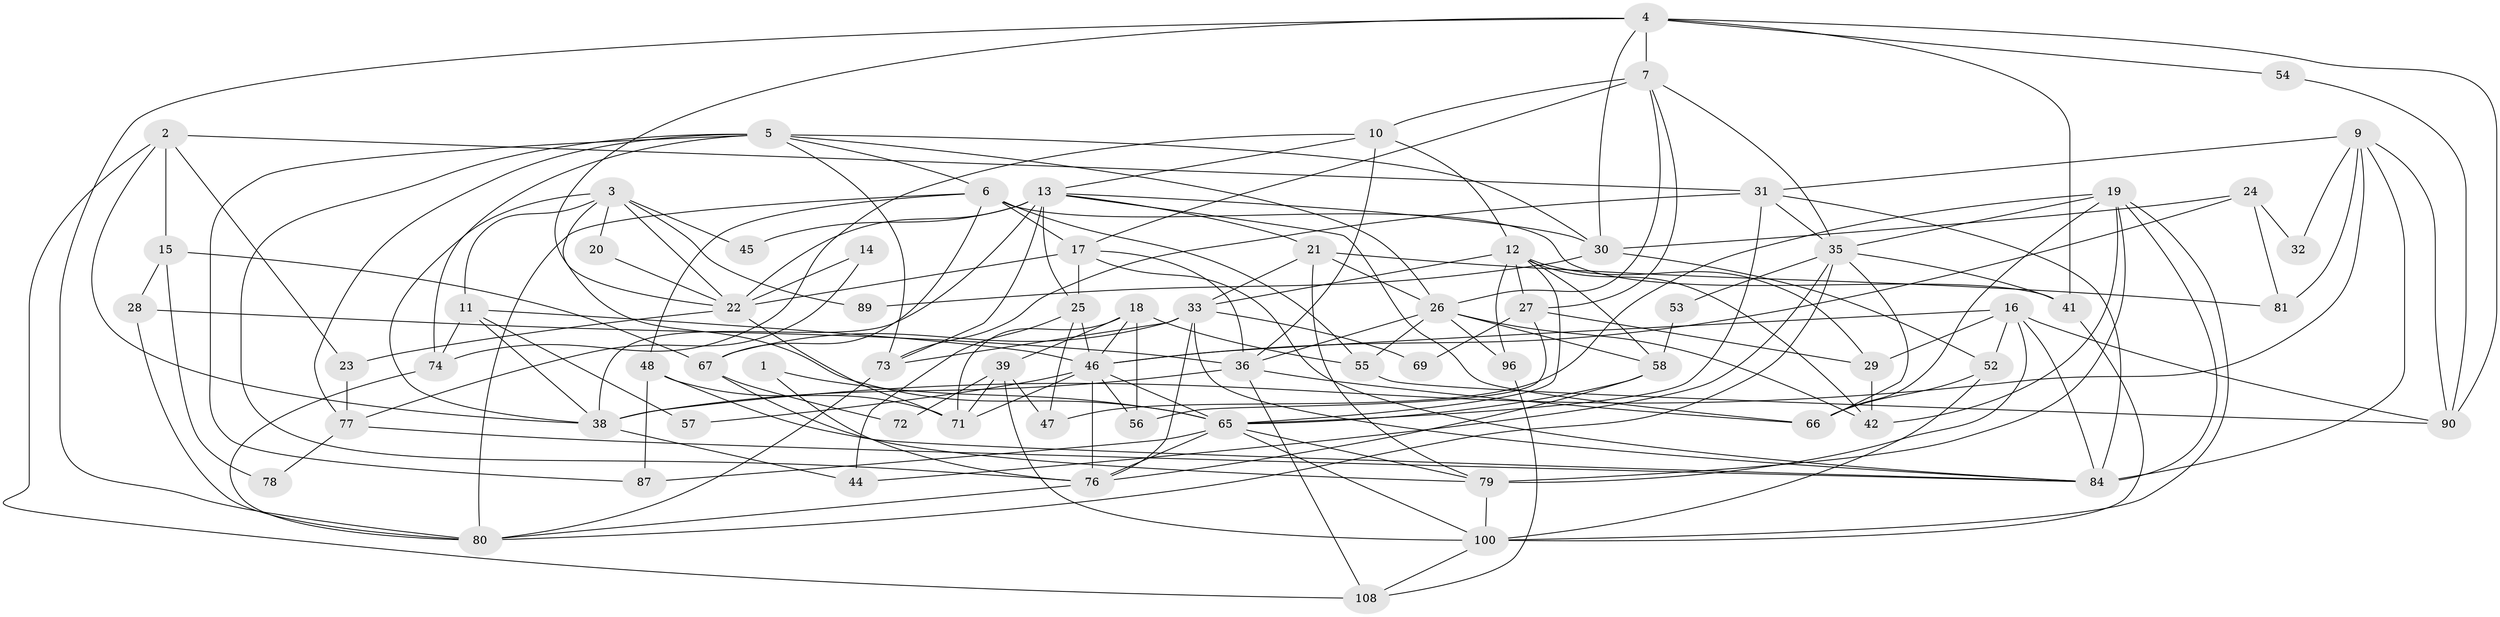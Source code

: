 // original degree distribution, {2: 0.1926605504587156, 3: 0.21100917431192662, 4: 0.25688073394495414, 7: 0.05504587155963303, 5: 0.21100917431192662, 8: 0.01834862385321101, 6: 0.045871559633027525, 10: 0.009174311926605505}
// Generated by graph-tools (version 1.1) at 2025/41/03/06/25 10:41:59]
// undirected, 71 vertices, 176 edges
graph export_dot {
graph [start="1"]
  node [color=gray90,style=filled];
  1;
  2 [super="+109"];
  3 [super="+86"];
  4 [super="+60"];
  5 [super="+8"];
  6 [super="+61"];
  7 [super="+34"];
  9 [super="+50"];
  10 [super="+103"];
  11 [super="+68"];
  12 [super="+64"];
  13 [super="+85"];
  14;
  15 [super="+63"];
  16 [super="+98"];
  17 [super="+75"];
  18 [super="+37"];
  19 [super="+40"];
  20;
  21 [super="+51"];
  22 [super="+70"];
  23;
  24;
  25 [super="+105"];
  26 [super="+43"];
  27 [super="+101"];
  28;
  29;
  30 [super="+91"];
  31 [super="+49"];
  32;
  33 [super="+59"];
  35 [super="+104"];
  36 [super="+93"];
  38 [super="+97"];
  39 [super="+82"];
  41;
  42;
  44;
  45;
  46 [super="+95"];
  47;
  48 [super="+94"];
  52 [super="+107"];
  53;
  54;
  55;
  56;
  57;
  58 [super="+62"];
  65 [super="+106"];
  66;
  67;
  69;
  71;
  72;
  73;
  74;
  76 [super="+99"];
  77 [super="+92"];
  78;
  79 [super="+83"];
  80 [super="+88"];
  81;
  84;
  87;
  89;
  90;
  96;
  100 [super="+102"];
  108;
  1 -- 76;
  1 -- 65;
  2 -- 108;
  2 -- 23;
  2 -- 31;
  2 -- 15;
  2 -- 38;
  3 -- 65 [weight=2];
  3 -- 20;
  3 -- 38;
  3 -- 22;
  3 -- 89;
  3 -- 45;
  3 -- 11;
  4 -- 41;
  4 -- 54;
  4 -- 7;
  4 -- 90;
  4 -- 30;
  4 -- 22;
  4 -- 80;
  5 -- 73;
  5 -- 87;
  5 -- 26;
  5 -- 74;
  5 -- 30;
  5 -- 6;
  5 -- 77;
  5 -- 76;
  6 -- 55;
  6 -- 80;
  6 -- 48;
  6 -- 67;
  6 -- 41;
  6 -- 17;
  7 -- 17;
  7 -- 35;
  7 -- 27;
  7 -- 10;
  7 -- 26;
  9 -- 84;
  9 -- 31;
  9 -- 32;
  9 -- 81;
  9 -- 90;
  9 -- 38;
  10 -- 74;
  10 -- 13;
  10 -- 12;
  10 -- 36;
  11 -- 46;
  11 -- 74;
  11 -- 57;
  11 -- 38;
  12 -- 42;
  12 -- 29;
  12 -- 58;
  12 -- 96;
  12 -- 33;
  12 -- 65;
  12 -- 27;
  13 -- 38;
  13 -- 22;
  13 -- 45;
  13 -- 66;
  13 -- 73;
  13 -- 30;
  13 -- 25;
  13 -- 21;
  14 -- 77;
  14 -- 22;
  15 -- 67;
  15 -- 78;
  15 -- 28;
  16 -- 84;
  16 -- 29;
  16 -- 46;
  16 -- 90;
  16 -- 79;
  16 -- 52;
  17 -- 84;
  17 -- 36;
  17 -- 22;
  17 -- 25;
  18 -- 56;
  18 -- 46;
  18 -- 71;
  18 -- 55;
  18 -- 39;
  19 -- 66;
  19 -- 35;
  19 -- 100;
  19 -- 84;
  19 -- 42;
  19 -- 47;
  19 -- 79;
  20 -- 22;
  21 -- 33;
  21 -- 79;
  21 -- 26;
  21 -- 81;
  22 -- 71;
  22 -- 23;
  23 -- 77;
  24 -- 81;
  24 -- 32;
  24 -- 46;
  24 -- 30;
  25 -- 46;
  25 -- 44;
  25 -- 47;
  26 -- 55;
  26 -- 36;
  26 -- 42;
  26 -- 96;
  26 -- 58;
  27 -- 29;
  27 -- 56;
  27 -- 69;
  28 -- 36;
  28 -- 80;
  29 -- 42;
  30 -- 52;
  30 -- 89;
  31 -- 35;
  31 -- 65;
  31 -- 84;
  31 -- 73;
  33 -- 67;
  33 -- 84;
  33 -- 69;
  33 -- 73;
  33 -- 76;
  35 -- 41;
  35 -- 53;
  35 -- 80;
  35 -- 44;
  35 -- 66;
  36 -- 66;
  36 -- 108;
  36 -- 38;
  38 -- 44;
  39 -- 71;
  39 -- 100;
  39 -- 72;
  39 -- 47;
  41 -- 100;
  46 -- 56;
  46 -- 57;
  46 -- 71;
  46 -- 76 [weight=2];
  46 -- 65;
  48 -- 87;
  48 -- 84;
  48 -- 71;
  52 -- 66;
  52 -- 100;
  53 -- 58;
  54 -- 90;
  55 -- 90;
  58 -- 65;
  58 -- 76;
  65 -- 100;
  65 -- 76;
  65 -- 87;
  65 -- 79;
  67 -- 79;
  67 -- 72;
  73 -- 80;
  74 -- 80;
  76 -- 80;
  77 -- 84;
  77 -- 78;
  79 -- 100;
  96 -- 108;
  100 -- 108;
}
